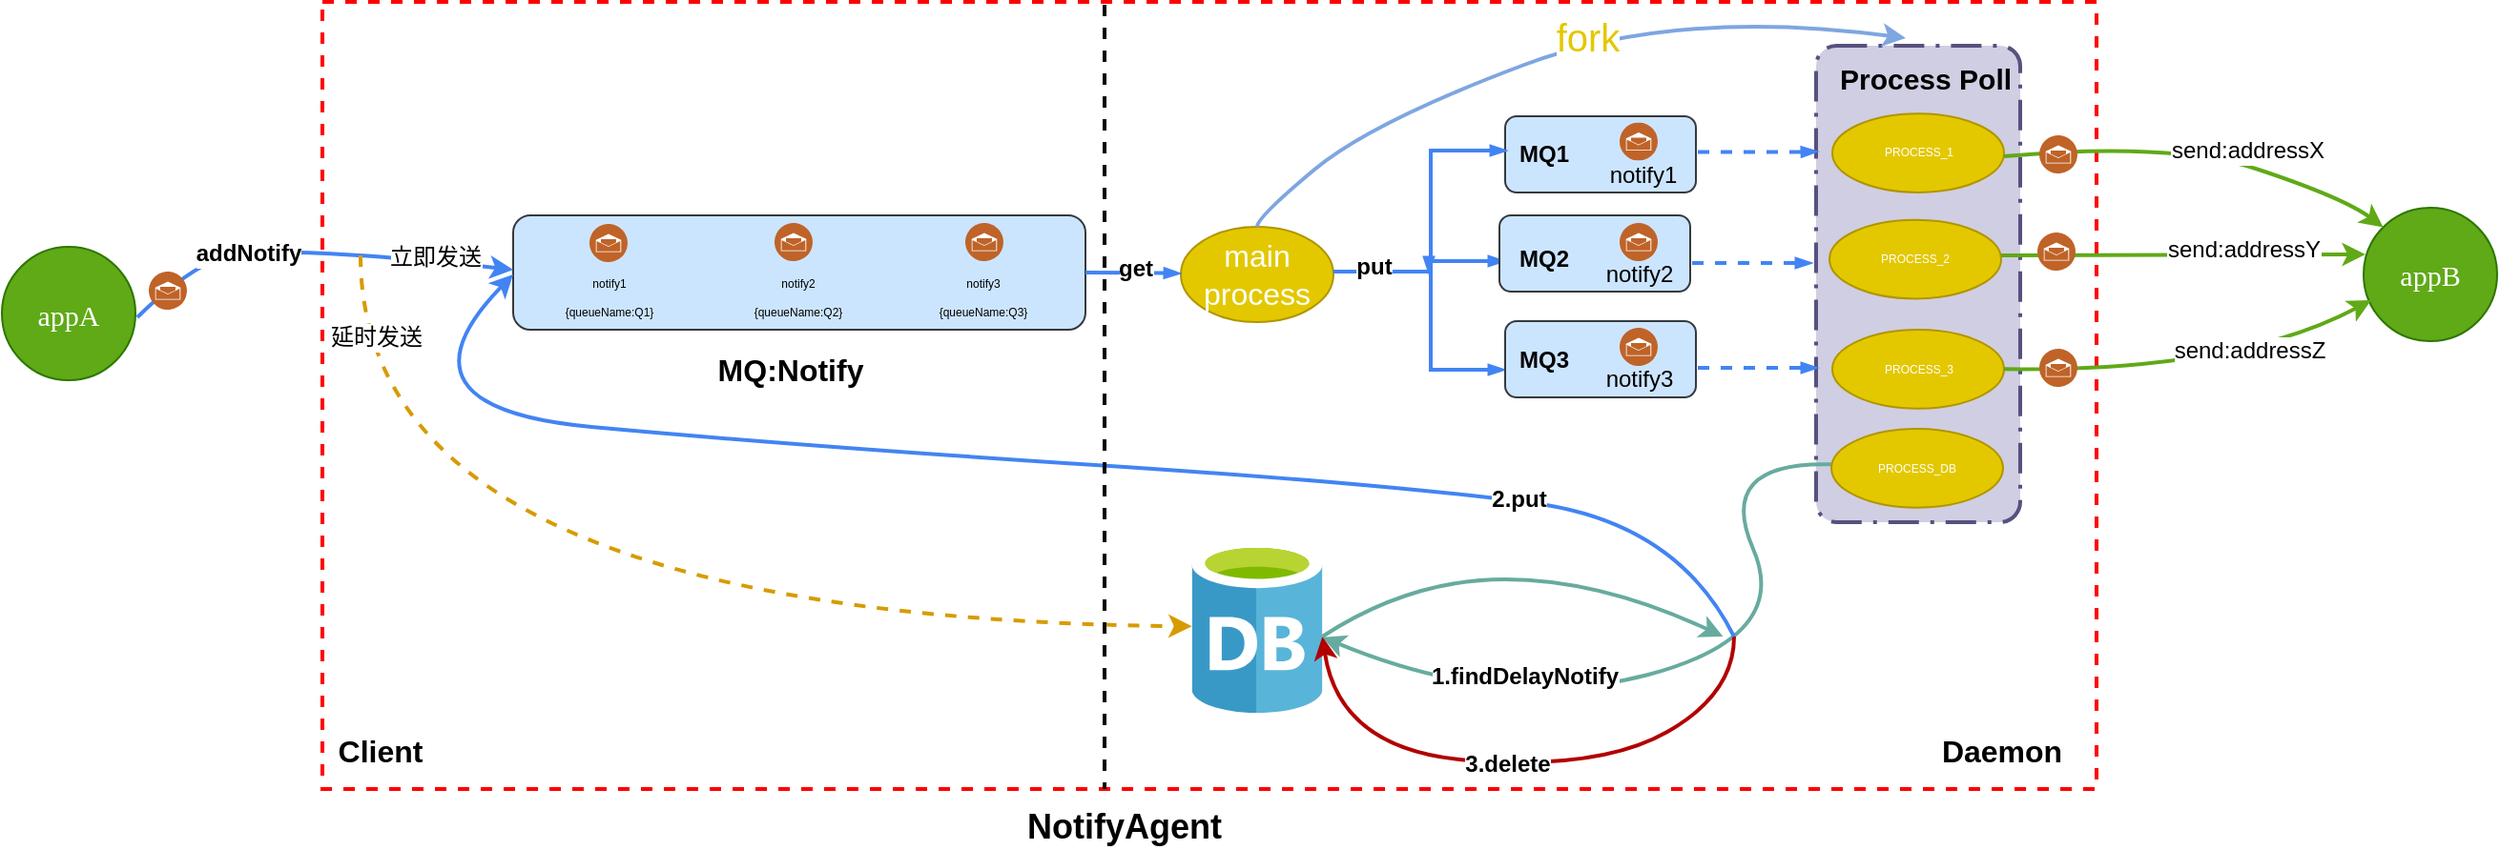 <mxfile version="12.5.1" type="github">
  <diagram id="gYqOYC05eTUMbnPOUZzg" name="Page-1">
    <mxGraphModel dx="2319" dy="802" grid="1" gridSize="10" guides="1" tooltips="1" connect="1" arrows="1" fold="1" page="1" pageScale="1" pageWidth="827" pageHeight="1169" math="0" shadow="0">
      <root>
        <mxCell id="0"/>
        <mxCell id="1" parent="0"/>
        <mxCell id="Qmx-vTjYsITCvrtl_uVx-1" value="appA" style="ellipse;whiteSpace=wrap;html=1;aspect=fixed;fontFamily=Lucida Console;fontSize=15;fillColor=#60a917;strokeColor=#2D7600;fontColor=#ffffff;align=center;" parent="1" vertex="1">
          <mxGeometry x="-538" y="235.5" width="70" height="70" as="geometry"/>
        </mxCell>
        <mxCell id="Qmx-vTjYsITCvrtl_uVx-6" value="" style="rounded=0;whiteSpace=wrap;html=1;absoluteArcSize=1;arcSize=0;strokeColor=#FD0000;fillColor=none;verticalAlign=top;align=center;spacingLeft=5;dashed=1;labelPosition=center;verticalLabelPosition=bottom;strokeWidth=2;fontStyle=1" parent="1" vertex="1">
          <mxGeometry x="-370" y="107" width="930" height="413" as="geometry"/>
        </mxCell>
        <mxCell id="Qmx-vTjYsITCvrtl_uVx-7" value="" style="rounded=1;arcSize=10;dashed=1;strokeColor=#56517e;fillColor=#d0cee2;dashPattern=8 3 1 3;strokeWidth=2;align=center;" parent="1" vertex="1">
          <mxGeometry x="413" y="130" width="107" height="250" as="geometry"/>
        </mxCell>
        <mxCell id="hsNvUKS2LLJ66I7GdiUk-1" value="" style="rounded=1;whiteSpace=wrap;html=1;fillColor=#cce5ff;strokeColor=#36393d;" parent="1" vertex="1">
          <mxGeometry x="-270" y="219" width="300" height="60" as="geometry"/>
        </mxCell>
        <mxCell id="hsNvUKS2LLJ66I7GdiUk-4" value="" style="aspect=fixed;perimeter=ellipsePerimeter;html=1;align=center;shadow=0;dashed=0;fontColor=#4277BB;labelBackgroundColor=#ffffff;fontSize=12;spacingTop=3;image;image=img/lib/ibm/social/messaging.svg;" parent="1" vertex="1">
          <mxGeometry x="-230" y="223.5" width="20" height="20" as="geometry"/>
        </mxCell>
        <mxCell id="hsNvUKS2LLJ66I7GdiUk-5" value="MQ&lt;span&gt;:&lt;/span&gt;Notify" style="text;html=1;align=center;verticalAlign=middle;resizable=0;points=[];autosize=1;fontSize=16;fontStyle=1" parent="1" vertex="1">
          <mxGeometry x="-170" y="289.68" width="90" height="20" as="geometry"/>
        </mxCell>
        <mxCell id="hsNvUKS2LLJ66I7GdiUk-11" value="Process Poll" style="text;html=1;align=center;verticalAlign=middle;resizable=0;points=[];autosize=1;fontSize=15;fontStyle=1" parent="1" vertex="1">
          <mxGeometry x="415" y="137" width="110" height="20" as="geometry"/>
        </mxCell>
        <mxCell id="hsNvUKS2LLJ66I7GdiUk-13" value="Daemon&lt;br&gt;" style="text;html=1;align=center;verticalAlign=middle;resizable=0;points=[];autosize=1;fontSize=16;fontStyle=1" parent="1" vertex="1">
          <mxGeometry x="470" y="490" width="80" height="20" as="geometry"/>
        </mxCell>
        <mxCell id="hsNvUKS2LLJ66I7GdiUk-14" value="Client&lt;br&gt;" style="text;html=1;align=center;verticalAlign=middle;resizable=0;points=[];autosize=1;fontSize=16;fontStyle=1" parent="1" vertex="1">
          <mxGeometry x="-370" y="490" width="60" height="20" as="geometry"/>
        </mxCell>
        <mxCell id="hsNvUKS2LLJ66I7GdiUk-17" value="main process" style="ellipse;whiteSpace=wrap;html=1;fontSize=16;fillColor=#e3c800;strokeColor=#B09500;fontColor=#ffffff;" parent="1" vertex="1">
          <mxGeometry x="80" y="225" width="80" height="50" as="geometry"/>
        </mxCell>
        <mxCell id="hsNvUKS2LLJ66I7GdiUk-18" value="&lt;font style=&quot;font-size: 6px&quot;&gt;notify1&lt;br style=&quot;font-size: 6px&quot;&gt;{queueName:Q1}&lt;/font&gt;" style="text;html=1;align=center;verticalAlign=middle;resizable=0;points=[];autosize=1;fontSize=12;" parent="1" vertex="1">
          <mxGeometry x="-275" y="244.5" width="110" height="30" as="geometry"/>
        </mxCell>
        <mxCell id="hsNvUKS2LLJ66I7GdiUk-28" value="" style="rounded=1;whiteSpace=wrap;html=1;fillColor=#cce5ff;strokeColor=#36393d;" parent="1" vertex="1">
          <mxGeometry x="250" y="167" width="100" height="40" as="geometry"/>
        </mxCell>
        <mxCell id="hsNvUKS2LLJ66I7GdiUk-30" value="notify1&lt;br style=&quot;font-size: 12px&quot;&gt;" style="text;html=1;align=center;verticalAlign=middle;resizable=0;points=[];autosize=1;fontSize=12;" parent="1" vertex="1">
          <mxGeometry x="297" y="188" width="50" height="20" as="geometry"/>
        </mxCell>
        <mxCell id="hsNvUKS2LLJ66I7GdiUk-36" value="" style="edgeStyle=orthogonalEdgeStyle;fontSize=12;html=1;endArrow=blockThin;endFill=1;strokeWidth=2;endSize=4;startSize=4;dashed=0;strokeColor=#4284F3;curved=1;" parent="1" edge="1">
          <mxGeometry width="100" relative="1" as="geometry">
            <mxPoint x="30" y="249" as="sourcePoint"/>
            <mxPoint x="80" y="249.5" as="targetPoint"/>
            <Array as="points">
              <mxPoint x="60" y="249"/>
              <mxPoint x="60" y="249"/>
            </Array>
          </mxGeometry>
        </mxCell>
        <mxCell id="hsNvUKS2LLJ66I7GdiUk-41" value="get" style="text;html=1;align=center;verticalAlign=middle;resizable=0;points=[];labelBackgroundColor=#ffffff;fontSize=12;fontStyle=1" parent="hsNvUKS2LLJ66I7GdiUk-36" vertex="1" connectable="0">
          <mxGeometry x="-0.24" y="3" relative="1" as="geometry">
            <mxPoint x="7" y="1" as="offset"/>
          </mxGeometry>
        </mxCell>
        <mxCell id="hsNvUKS2LLJ66I7GdiUk-46" value="" style="line;strokeWidth=2;direction=south;html=1;fontSize=12;align=left;fillColor=#dae8fc;strokeColor=#4284F3;" parent="1" vertex="1">
          <mxGeometry x="206" y="184" width="10" height="116" as="geometry"/>
        </mxCell>
        <mxCell id="hsNvUKS2LLJ66I7GdiUk-48" value="" style="edgeStyle=orthogonalEdgeStyle;fontSize=12;html=1;endArrow=blockThin;endFill=1;rounded=0;strokeWidth=2;endSize=4;startSize=4;dashed=0;strokeColor=#4284F3;" parent="1" edge="1">
          <mxGeometry width="100" relative="1" as="geometry">
            <mxPoint x="211" y="185" as="sourcePoint"/>
            <mxPoint x="251" y="185" as="targetPoint"/>
          </mxGeometry>
        </mxCell>
        <mxCell id="hsNvUKS2LLJ66I7GdiUk-55" value="MQ1" style="text;html=1;align=center;verticalAlign=middle;resizable=0;points=[];autosize=1;fontSize=12;fontStyle=1" parent="1" vertex="1">
          <mxGeometry x="250" y="177" width="40" height="20" as="geometry"/>
        </mxCell>
        <mxCell id="hsNvUKS2LLJ66I7GdiUk-87" value="" style="edgeStyle=orthogonalEdgeStyle;fontSize=12;html=1;endArrow=blockThin;endFill=1;rounded=0;strokeWidth=2;endSize=4;startSize=4;dashed=1;strokeColor=#4284F3;" parent="1" edge="1">
          <mxGeometry width="100" relative="1" as="geometry">
            <mxPoint x="351" y="185.75" as="sourcePoint"/>
            <mxPoint x="414" y="185.5" as="targetPoint"/>
            <Array as="points">
              <mxPoint x="404" y="185.25"/>
              <mxPoint x="404" y="185.25"/>
            </Array>
          </mxGeometry>
        </mxCell>
        <mxCell id="c2yaWbXbYWqBO1YrnZRU-2" value="" style="aspect=fixed;html=1;points=[];align=center;image;fontSize=12;image=img/lib/mscae/Database_General.svg;" vertex="1" parent="1">
          <mxGeometry x="85.8" y="390" width="68.4" height="90" as="geometry"/>
        </mxCell>
        <mxCell id="c2yaWbXbYWqBO1YrnZRU-14" value="" style="curved=1;endArrow=classic;html=1;exitX=0;exitY=0.5;exitDx=0;exitDy=0;strokeWidth=2;fontColor=#A680B8;strokeColor=#67AB9F;" edge="1" parent="1">
          <mxGeometry width="50" height="50" relative="1" as="geometry">
            <mxPoint x="421.0" y="349.685" as="sourcePoint"/>
            <mxPoint x="154.2" y="440.329" as="targetPoint"/>
            <Array as="points">
              <mxPoint x="360" y="348"/>
              <mxPoint x="400" y="440"/>
              <mxPoint x="250" y="480"/>
            </Array>
          </mxGeometry>
        </mxCell>
        <mxCell id="c2yaWbXbYWqBO1YrnZRU-126" value="1.findDelayNotify" style="text;html=1;align=center;verticalAlign=middle;resizable=0;points=[];labelBackgroundColor=#ffffff;fontSize=12;fontColor=#000000;fontStyle=1" vertex="1" connectable="0" parent="c2yaWbXbYWqBO1YrnZRU-14">
          <mxGeometry x="0.413" y="-1" relative="1" as="geometry">
            <mxPoint x="-8.67" y="-12.99" as="offset"/>
          </mxGeometry>
        </mxCell>
        <mxCell id="c2yaWbXbYWqBO1YrnZRU-16" value="" style="curved=1;endArrow=classic;html=1;fillColor=#e51400;strokeColor=#B20000;strokeWidth=2;" edge="1" parent="1">
          <mxGeometry width="50" height="50" relative="1" as="geometry">
            <mxPoint x="370" y="440" as="sourcePoint"/>
            <mxPoint x="154.2" y="440" as="targetPoint"/>
            <Array as="points">
              <mxPoint x="370" y="470"/>
              <mxPoint x="300" y="510"/>
              <mxPoint x="163" y="500"/>
            </Array>
          </mxGeometry>
        </mxCell>
        <mxCell id="c2yaWbXbYWqBO1YrnZRU-17" value="3.delete" style="text;html=1;align=center;verticalAlign=middle;resizable=0;points=[];labelBackgroundColor=#ffffff;fontStyle=1" vertex="1" connectable="0" parent="c2yaWbXbYWqBO1YrnZRU-16">
          <mxGeometry x="-0.022" y="-1" relative="1" as="geometry">
            <mxPoint x="-8.62" y="0.71" as="offset"/>
          </mxGeometry>
        </mxCell>
        <mxCell id="c2yaWbXbYWqBO1YrnZRU-21" value="" style="curved=1;endArrow=classic;html=1;strokeColor=#4284F3;strokeWidth=2;" edge="1" parent="1">
          <mxGeometry width="50" height="50" relative="1" as="geometry">
            <mxPoint x="370" y="440" as="sourcePoint"/>
            <mxPoint x="-270" y="250" as="targetPoint"/>
            <Array as="points">
              <mxPoint x="340" y="380"/>
              <mxPoint x="190" y="360"/>
              <mxPoint x="-120" y="340"/>
              <mxPoint x="-338" y="320"/>
            </Array>
          </mxGeometry>
        </mxCell>
        <mxCell id="c2yaWbXbYWqBO1YrnZRU-30" value="2.put" style="text;html=1;align=center;verticalAlign=middle;resizable=0;points=[];labelBackgroundColor=#ffffff;fontStyle=1" vertex="1" connectable="0" parent="c2yaWbXbYWqBO1YrnZRU-21">
          <mxGeometry x="-0.402" y="-2" relative="1" as="geometry">
            <mxPoint x="101.3" y="12.23" as="offset"/>
          </mxGeometry>
        </mxCell>
        <mxCell id="c2yaWbXbYWqBO1YrnZRU-25" value="" style="curved=1;endArrow=classic;html=1;strokeColor=#4284F3;strokeWidth=2;" edge="1" parent="1">
          <mxGeometry width="50" height="50" relative="1" as="geometry">
            <mxPoint x="-467" y="272.5" as="sourcePoint"/>
            <mxPoint x="-270" y="247.5" as="targetPoint"/>
            <Array as="points">
              <mxPoint x="-467" y="272.5"/>
              <mxPoint x="-447" y="252.5"/>
              <mxPoint x="-407" y="232.5"/>
            </Array>
          </mxGeometry>
        </mxCell>
        <mxCell id="c2yaWbXbYWqBO1YrnZRU-26" value="addNotify" style="text;html=1;align=center;verticalAlign=middle;resizable=0;points=[];labelBackgroundColor=#ffffff;fontStyle=1" vertex="1" connectable="0" parent="c2yaWbXbYWqBO1YrnZRU-25">
          <mxGeometry x="-0.025" y="-1" relative="1" as="geometry">
            <mxPoint x="-31.84" y="2.42" as="offset"/>
          </mxGeometry>
        </mxCell>
        <mxCell id="c2yaWbXbYWqBO1YrnZRU-32" value="立即发送" style="text;html=1;align=center;verticalAlign=middle;resizable=0;points=[];labelBackgroundColor=#ffffff;" vertex="1" connectable="0" parent="c2yaWbXbYWqBO1YrnZRU-25">
          <mxGeometry x="0.447" y="-3" relative="1" as="geometry">
            <mxPoint x="17.03" y="-3" as="offset"/>
          </mxGeometry>
        </mxCell>
        <mxCell id="c2yaWbXbYWqBO1YrnZRU-33" value="" style="curved=1;endArrow=classic;html=1;strokeColor=#d79b00;fillColor=#ffcd28;dashed=1;gradientColor=#ffa500;fontStyle=1;fontSize=12;strokeWidth=2;" edge="1" parent="1" target="c2yaWbXbYWqBO1YrnZRU-2">
          <mxGeometry width="50" height="50" relative="1" as="geometry">
            <mxPoint x="-350" y="240" as="sourcePoint"/>
            <mxPoint x="-450" y="464" as="targetPoint"/>
            <Array as="points">
              <mxPoint x="-350" y="430"/>
            </Array>
          </mxGeometry>
        </mxCell>
        <mxCell id="c2yaWbXbYWqBO1YrnZRU-34" value="延时发送" style="text;html=1;align=center;verticalAlign=middle;resizable=0;points=[];labelBackgroundColor=#ffffff;" vertex="1" connectable="0" parent="c2yaWbXbYWqBO1YrnZRU-33">
          <mxGeometry x="-0.769" y="2" relative="1" as="geometry">
            <mxPoint x="6" y="-29.75" as="offset"/>
          </mxGeometry>
        </mxCell>
        <mxCell id="c2yaWbXbYWqBO1YrnZRU-51" value="" style="curved=1;endArrow=classic;html=1;strokeColor=#7EA6E0;fontStyle=1;horizontal=0;fontSize=12;exitX=0.5;exitY=0;exitDx=0;exitDy=0;strokeWidth=2;" edge="1" parent="1" source="hsNvUKS2LLJ66I7GdiUk-17">
          <mxGeometry width="50" height="50" relative="1" as="geometry">
            <mxPoint x="230" y="238.5" as="sourcePoint"/>
            <mxPoint x="460" y="126" as="targetPoint"/>
            <Array as="points">
              <mxPoint x="120" y="220"/>
              <mxPoint x="180" y="170"/>
              <mxPoint x="340" y="110"/>
            </Array>
          </mxGeometry>
        </mxCell>
        <mxCell id="c2yaWbXbYWqBO1YrnZRU-52" value="fork" style="text;html=1;align=center;verticalAlign=middle;resizable=0;points=[];labelBackgroundColor=#ffffff;fontSize=20;fontColor=#E3C800;" vertex="1" connectable="0" parent="c2yaWbXbYWqBO1YrnZRU-51">
          <mxGeometry x="0.144" y="-6" relative="1" as="geometry">
            <mxPoint x="-11.97" y="-4.4" as="offset"/>
          </mxGeometry>
        </mxCell>
        <mxCell id="c2yaWbXbYWqBO1YrnZRU-60" value="" style="aspect=fixed;perimeter=ellipsePerimeter;html=1;align=center;shadow=0;dashed=0;fontColor=#4277BB;labelBackgroundColor=#ffffff;fontSize=12;spacingTop=3;image;image=img/lib/ibm/social/messaging.svg;" vertex="1" parent="1">
          <mxGeometry x="-133" y="223" width="20" height="20" as="geometry"/>
        </mxCell>
        <mxCell id="c2yaWbXbYWqBO1YrnZRU-62" value="&lt;font style=&quot;font-size: 6px&quot;&gt;notify2&lt;br style=&quot;font-size: 6px&quot;&gt;{queueName:Q2}&lt;/font&gt;" style="text;html=1;align=center;verticalAlign=middle;resizable=0;points=[];autosize=1;fontSize=12;" vertex="1" parent="1">
          <mxGeometry x="-176" y="245" width="110" height="30" as="geometry"/>
        </mxCell>
        <mxCell id="c2yaWbXbYWqBO1YrnZRU-66" value="" style="aspect=fixed;perimeter=ellipsePerimeter;html=1;align=center;shadow=0;dashed=0;fontColor=#4277BB;labelBackgroundColor=#ffffff;fontSize=12;spacingTop=3;image;image=img/lib/ibm/social/messaging.svg;" vertex="1" parent="1">
          <mxGeometry x="-33" y="223" width="20" height="20" as="geometry"/>
        </mxCell>
        <mxCell id="c2yaWbXbYWqBO1YrnZRU-67" value="&lt;font style=&quot;font-size: 6px&quot;&gt;notify3&lt;br style=&quot;font-size: 6px&quot;&gt;{queueName:Q3}&lt;/font&gt;" style="text;html=1;align=center;verticalAlign=middle;resizable=0;points=[];autosize=1;fontSize=12;" vertex="1" parent="1">
          <mxGeometry x="-79" y="245" width="110" height="30" as="geometry"/>
        </mxCell>
        <mxCell id="c2yaWbXbYWqBO1YrnZRU-75" value="" style="aspect=fixed;perimeter=ellipsePerimeter;html=1;align=center;shadow=0;dashed=0;fontColor=#4277BB;labelBackgroundColor=#ffffff;fontSize=12;spacingTop=3;image;image=img/lib/ibm/social/messaging.svg;direction=east;" vertex="1" parent="1">
          <mxGeometry x="310" y="170.25" width="20" height="20" as="geometry"/>
        </mxCell>
        <mxCell id="c2yaWbXbYWqBO1YrnZRU-76" value="" style="edgeStyle=orthogonalEdgeStyle;fontSize=12;html=1;endArrow=blockThin;endFill=1;rounded=0;strokeWidth=2;endSize=4;startSize=4;dashed=0;strokeColor=#4284F3;" edge="1" parent="1">
          <mxGeometry width="100" relative="1" as="geometry">
            <mxPoint x="160" y="248.5" as="sourcePoint"/>
            <mxPoint x="210" y="249.5" as="targetPoint"/>
            <Array as="points">
              <mxPoint x="190" y="248.5"/>
              <mxPoint x="190" y="248.5"/>
            </Array>
          </mxGeometry>
        </mxCell>
        <mxCell id="c2yaWbXbYWqBO1YrnZRU-79" value="put" style="text;html=1;align=center;verticalAlign=middle;resizable=0;points=[];labelBackgroundColor=#ffffff;fontSize=12;fontStyle=1" vertex="1" connectable="0" parent="1">
          <mxGeometry x="180" y="256" as="geometry">
            <mxPoint x="1" y="-10" as="offset"/>
          </mxGeometry>
        </mxCell>
        <mxCell id="c2yaWbXbYWqBO1YrnZRU-83" value="" style="edgeStyle=orthogonalEdgeStyle;fontSize=12;html=1;endArrow=blockThin;endFill=1;rounded=0;strokeWidth=2;endSize=4;startSize=4;dashed=0;strokeColor=#4284F3;" edge="1" parent="1">
          <mxGeometry width="100" relative="1" as="geometry">
            <mxPoint x="210" y="243" as="sourcePoint"/>
            <mxPoint x="250" y="243" as="targetPoint"/>
          </mxGeometry>
        </mxCell>
        <mxCell id="c2yaWbXbYWqBO1YrnZRU-84" value="" style="edgeStyle=orthogonalEdgeStyle;fontSize=12;html=1;endArrow=blockThin;endFill=1;rounded=0;strokeWidth=2;endSize=4;startSize=4;dashed=0;strokeColor=#4284F3;" edge="1" parent="1">
          <mxGeometry width="100" relative="1" as="geometry">
            <mxPoint x="210" y="300" as="sourcePoint"/>
            <mxPoint x="250" y="300" as="targetPoint"/>
          </mxGeometry>
        </mxCell>
        <mxCell id="c2yaWbXbYWqBO1YrnZRU-88" value="" style="rounded=1;whiteSpace=wrap;html=1;fillColor=#cce5ff;strokeColor=#36393d;" vertex="1" parent="1">
          <mxGeometry x="247" y="219" width="100" height="40" as="geometry"/>
        </mxCell>
        <mxCell id="c2yaWbXbYWqBO1YrnZRU-89" value="" style="rounded=1;whiteSpace=wrap;html=1;fillColor=#cce5ff;strokeColor=#36393d;" vertex="1" parent="1">
          <mxGeometry x="250" y="274.5" width="100" height="40" as="geometry"/>
        </mxCell>
        <mxCell id="c2yaWbXbYWqBO1YrnZRU-90" value="MQ2" style="text;html=1;align=center;verticalAlign=middle;resizable=0;points=[];autosize=1;fontSize=12;fontStyle=1" vertex="1" parent="1">
          <mxGeometry x="250" y="232" width="40" height="20" as="geometry"/>
        </mxCell>
        <mxCell id="c2yaWbXbYWqBO1YrnZRU-91" value="MQ3" style="text;html=1;align=center;verticalAlign=middle;resizable=0;points=[];autosize=1;fontSize=12;fontStyle=1" vertex="1" parent="1">
          <mxGeometry x="250" y="284.5" width="40" height="20" as="geometry"/>
        </mxCell>
        <mxCell id="c2yaWbXbYWqBO1YrnZRU-92" value="" style="aspect=fixed;perimeter=ellipsePerimeter;html=1;align=center;shadow=0;dashed=0;fontColor=#4277BB;labelBackgroundColor=#ffffff;fontSize=12;spacingTop=3;image;image=img/lib/ibm/social/messaging.svg;direction=east;" vertex="1" parent="1">
          <mxGeometry x="310" y="223" width="20" height="20" as="geometry"/>
        </mxCell>
        <mxCell id="c2yaWbXbYWqBO1YrnZRU-93" value="" style="aspect=fixed;perimeter=ellipsePerimeter;html=1;align=center;shadow=0;dashed=0;fontColor=#4277BB;labelBackgroundColor=#ffffff;fontSize=12;spacingTop=3;image;image=img/lib/ibm/social/messaging.svg;direction=east;" vertex="1" parent="1">
          <mxGeometry x="310" y="278" width="20" height="20" as="geometry"/>
        </mxCell>
        <mxCell id="c2yaWbXbYWqBO1YrnZRU-94" value="notify2" style="text;html=1;align=center;verticalAlign=middle;resizable=0;points=[];autosize=1;fontSize=12;" vertex="1" parent="1">
          <mxGeometry x="295" y="240" width="50" height="20" as="geometry"/>
        </mxCell>
        <mxCell id="c2yaWbXbYWqBO1YrnZRU-95" value="notify3" style="text;html=1;align=center;verticalAlign=middle;resizable=0;points=[];autosize=1;fontSize=12;" vertex="1" parent="1">
          <mxGeometry x="295" y="294.5" width="50" height="20" as="geometry"/>
        </mxCell>
        <mxCell id="c2yaWbXbYWqBO1YrnZRU-96" value="" style="edgeStyle=orthogonalEdgeStyle;fontSize=12;html=1;endArrow=blockThin;endFill=1;rounded=0;strokeWidth=2;endSize=4;startSize=4;dashed=1;strokeColor=#4284F3;" edge="1" parent="1">
          <mxGeometry width="100" relative="1" as="geometry">
            <mxPoint x="348" y="244" as="sourcePoint"/>
            <mxPoint x="411" y="244" as="targetPoint"/>
            <Array as="points">
              <mxPoint x="401" y="243.25"/>
              <mxPoint x="401" y="243.25"/>
            </Array>
          </mxGeometry>
        </mxCell>
        <mxCell id="c2yaWbXbYWqBO1YrnZRU-98" value="" style="edgeStyle=orthogonalEdgeStyle;fontSize=12;html=1;endArrow=blockThin;endFill=1;rounded=0;strokeWidth=2;endSize=4;startSize=4;dashed=1;strokeColor=#4284F3;" edge="1" parent="1">
          <mxGeometry width="100" relative="1" as="geometry">
            <mxPoint x="351" y="299" as="sourcePoint"/>
            <mxPoint x="414" y="299" as="targetPoint"/>
            <Array as="points">
              <mxPoint x="404" y="298.25"/>
              <mxPoint x="404" y="298.25"/>
            </Array>
          </mxGeometry>
        </mxCell>
        <mxCell id="c2yaWbXbYWqBO1YrnZRU-107" value="appB" style="ellipse;whiteSpace=wrap;html=1;aspect=fixed;fontFamily=Lucida Console;fontSize=15;fillColor=#60a917;strokeColor=#2D7600;fontColor=#ffffff;align=center;" vertex="1" parent="1">
          <mxGeometry x="700" y="215" width="70" height="70" as="geometry"/>
        </mxCell>
        <mxCell id="c2yaWbXbYWqBO1YrnZRU-120" value="PROCESS_DB" style="ellipse;whiteSpace=wrap;html=1;fontSize=6;fillColor=#e3c800;strokeColor=#B09500;fontColor=#ffffff;" vertex="1" parent="1">
          <mxGeometry x="421" y="331" width="90" height="41.37" as="geometry"/>
        </mxCell>
        <mxCell id="c2yaWbXbYWqBO1YrnZRU-121" value="PROCESS_1" style="ellipse;whiteSpace=wrap;html=1;fontSize=6;fillColor=#e3c800;strokeColor=#B09500;fontColor=#ffffff;" vertex="1" parent="1">
          <mxGeometry x="421.5" y="165.57" width="90" height="41.37" as="geometry"/>
        </mxCell>
        <mxCell id="c2yaWbXbYWqBO1YrnZRU-122" value="PROCESS_2" style="ellipse;whiteSpace=wrap;html=1;fontSize=6;fillColor=#e3c800;strokeColor=#B09500;fontColor=#ffffff;" vertex="1" parent="1">
          <mxGeometry x="420" y="221.32" width="90" height="41.37" as="geometry"/>
        </mxCell>
        <mxCell id="c2yaWbXbYWqBO1YrnZRU-123" value="PROCESS_3" style="ellipse;whiteSpace=wrap;html=1;fontSize=6;fillColor=#e3c800;strokeColor=#B09500;fontColor=#ffffff;" vertex="1" parent="1">
          <mxGeometry x="421.5" y="279" width="90" height="41.37" as="geometry"/>
        </mxCell>
        <mxCell id="c2yaWbXbYWqBO1YrnZRU-124" value="" style="curved=1;endArrow=classic;html=1;strokeColor=#67AB9F;strokeWidth=2;fontSize=12;fontColor=#E3C800;" edge="1" parent="1">
          <mxGeometry width="50" height="50" relative="1" as="geometry">
            <mxPoint x="154.2" y="440" as="sourcePoint"/>
            <mxPoint x="364.2" y="440" as="targetPoint"/>
            <Array as="points">
              <mxPoint x="154.2" y="440"/>
              <mxPoint x="200" y="410"/>
              <mxPoint x="300" y="410"/>
            </Array>
          </mxGeometry>
        </mxCell>
        <mxCell id="c2yaWbXbYWqBO1YrnZRU-128" value="" style="curved=1;endArrow=classic;html=1;strokeColor=#60A917;strokeWidth=2;fontSize=12;fontColor=#000000;exitX=1;exitY=0.452;exitDx=0;exitDy=0;exitPerimeter=0;entryX=0.014;entryY=0.35;entryDx=0;entryDy=0;entryPerimeter=0;" edge="1" parent="1" source="c2yaWbXbYWqBO1YrnZRU-122" target="c2yaWbXbYWqBO1YrnZRU-107">
          <mxGeometry width="50" height="50" relative="1" as="geometry">
            <mxPoint x="514" y="247.5" as="sourcePoint"/>
            <mxPoint x="620" y="240" as="targetPoint"/>
            <Array as="points">
              <mxPoint x="560" y="240"/>
            </Array>
          </mxGeometry>
        </mxCell>
        <mxCell id="c2yaWbXbYWqBO1YrnZRU-170" value="send:addressY" style="text;html=1;align=center;verticalAlign=middle;resizable=0;points=[];labelBackgroundColor=#ffffff;fontSize=12;fontColor=#000000;" vertex="1" connectable="0" parent="c2yaWbXbYWqBO1YrnZRU-128">
          <mxGeometry x="-0.235" y="1" relative="1" as="geometry">
            <mxPoint x="54" y="-2.42" as="offset"/>
          </mxGeometry>
        </mxCell>
        <mxCell id="c2yaWbXbYWqBO1YrnZRU-129" value="" style="curved=1;endArrow=classic;html=1;strokeColor=#60A917;strokeWidth=2;fontSize=12;fontColor=#000000;entryX=0;entryY=0;entryDx=0;entryDy=0;" edge="1" parent="1" target="c2yaWbXbYWqBO1YrnZRU-107">
          <mxGeometry width="50" height="50" relative="1" as="geometry">
            <mxPoint x="511.5" y="188" as="sourcePoint"/>
            <mxPoint x="700" y="225" as="targetPoint"/>
            <Array as="points">
              <mxPoint x="600" y="180"/>
              <mxPoint x="690" y="210"/>
            </Array>
          </mxGeometry>
        </mxCell>
        <mxCell id="c2yaWbXbYWqBO1YrnZRU-167" value="send:addressX" style="text;html=1;align=center;verticalAlign=middle;resizable=0;points=[];labelBackgroundColor=#ffffff;fontSize=12;fontColor=#000000;rotation=0;" vertex="1" connectable="0" parent="c2yaWbXbYWqBO1YrnZRU-129">
          <mxGeometry x="0.042" y="3" relative="1" as="geometry">
            <mxPoint x="18.69" y="1.48" as="offset"/>
          </mxGeometry>
        </mxCell>
        <mxCell id="c2yaWbXbYWqBO1YrnZRU-130" value="" style="curved=1;endArrow=classic;html=1;strokeColor=#60A917;strokeWidth=2;fontSize=12;fontColor=#000000;entryX=0.057;entryY=0.693;entryDx=0;entryDy=0;entryPerimeter=0;exitX=1;exitY=0.5;exitDx=0;exitDy=0;" edge="1" parent="1" source="c2yaWbXbYWqBO1YrnZRU-123" target="c2yaWbXbYWqBO1YrnZRU-107">
          <mxGeometry width="50" height="50" relative="1" as="geometry">
            <mxPoint x="520" y="301" as="sourcePoint"/>
            <mxPoint x="570" y="251" as="targetPoint"/>
            <Array as="points">
              <mxPoint x="634" y="301"/>
            </Array>
          </mxGeometry>
        </mxCell>
        <mxCell id="c2yaWbXbYWqBO1YrnZRU-171" value="send:addressZ" style="text;html=1;align=center;verticalAlign=middle;resizable=0;points=[];labelBackgroundColor=#ffffff;fontSize=12;fontColor=#000000;" vertex="1" connectable="0" parent="c2yaWbXbYWqBO1YrnZRU-130">
          <mxGeometry x="-0.302" y="5" relative="1" as="geometry">
            <mxPoint x="57.45" y="-5.76" as="offset"/>
          </mxGeometry>
        </mxCell>
        <mxCell id="c2yaWbXbYWqBO1YrnZRU-135" value="" style="aspect=fixed;perimeter=ellipsePerimeter;html=1;align=center;shadow=0;dashed=0;fontColor=#4277BB;labelBackgroundColor=#ffffff;fontSize=12;spacingTop=3;image;image=img/lib/ibm/social/messaging.svg;direction=east;" vertex="1" parent="1">
          <mxGeometry x="530" y="177" width="20" height="20" as="geometry"/>
        </mxCell>
        <mxCell id="c2yaWbXbYWqBO1YrnZRU-172" value="" style="aspect=fixed;perimeter=ellipsePerimeter;html=1;align=center;shadow=0;dashed=0;fontColor=#4277BB;labelBackgroundColor=#ffffff;fontSize=12;spacingTop=3;image;image=img/lib/ibm/social/messaging.svg;" vertex="1" parent="1">
          <mxGeometry x="-461" y="248.5" width="20" height="20" as="geometry"/>
        </mxCell>
        <mxCell id="c2yaWbXbYWqBO1YrnZRU-185" value="" style="aspect=fixed;perimeter=ellipsePerimeter;html=1;align=center;shadow=0;dashed=0;fontColor=#4277BB;labelBackgroundColor=#ffffff;fontSize=12;spacingTop=3;image;image=img/lib/ibm/social/messaging.svg;direction=east;" vertex="1" parent="1">
          <mxGeometry x="529" y="228" width="20" height="20" as="geometry"/>
        </mxCell>
        <mxCell id="c2yaWbXbYWqBO1YrnZRU-186" value="" style="aspect=fixed;perimeter=ellipsePerimeter;html=1;align=center;shadow=0;dashed=0;fontColor=#4277BB;labelBackgroundColor=#ffffff;fontSize=12;spacingTop=3;image;image=img/lib/ibm/social/messaging.svg;direction=east;" vertex="1" parent="1">
          <mxGeometry x="530" y="289" width="20" height="20" as="geometry"/>
        </mxCell>
        <mxCell id="c2yaWbXbYWqBO1YrnZRU-187" value="&lt;span style=&quot;font-size: 18px ; font-weight: 700 ; white-space: normal&quot;&gt;NotifyAgent&lt;/span&gt;" style="text;html=1;align=center;verticalAlign=middle;resizable=0;points=[];autosize=1;fontSize=12;fontColor=#000000;" vertex="1" parent="1">
          <mxGeometry x="-10" y="530" width="120" height="20" as="geometry"/>
        </mxCell>
        <mxCell id="c2yaWbXbYWqBO1YrnZRU-189" value="" style="endArrow=none;dashed=1;html=1;strokeColor=#000000;strokeWidth=2;fontSize=12;fontColor=#000000;" edge="1" parent="1">
          <mxGeometry width="50" height="50" relative="1" as="geometry">
            <mxPoint x="40" y="108.5" as="sourcePoint"/>
            <mxPoint x="40" y="520" as="targetPoint"/>
          </mxGeometry>
        </mxCell>
      </root>
    </mxGraphModel>
  </diagram>
</mxfile>
